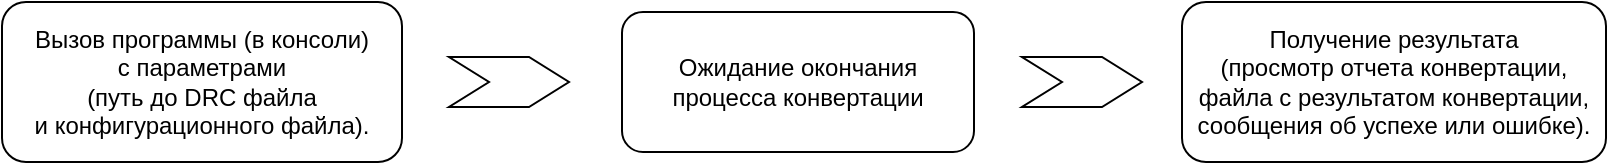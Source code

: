 <mxfile version="24.7.17">
  <diagram name="Страница — 1" id="-78a0exDvdF9DhPtFyEf">
    <mxGraphModel dx="1195" dy="670" grid="1" gridSize="10" guides="1" tooltips="1" connect="1" arrows="1" fold="1" page="1" pageScale="1" pageWidth="827" pageHeight="1169" math="0" shadow="0">
      <root>
        <mxCell id="0" />
        <mxCell id="1" parent="0" />
        <mxCell id="3xAmD_kSVC-kQM2HYZev-1" value="&lt;div&gt;Вызов программы (в консоли)&lt;/div&gt;&lt;div&gt;с параметрами&lt;/div&gt;&lt;div&gt;(путь до DRC файла&lt;/div&gt;&lt;div&gt;и&amp;nbsp;&lt;span style=&quot;background-color: initial;&quot;&gt;конфигурационного файла).&lt;/span&gt;&lt;/div&gt;" style="rounded=1;whiteSpace=wrap;html=1;" vertex="1" parent="1">
          <mxGeometry x="20" y="460" width="200" height="80" as="geometry" />
        </mxCell>
        <mxCell id="3xAmD_kSVC-kQM2HYZev-3" value="Ожидание окончания процесса конвертации" style="rounded=1;whiteSpace=wrap;html=1;" vertex="1" parent="1">
          <mxGeometry x="330" y="465" width="176" height="70" as="geometry" />
        </mxCell>
        <mxCell id="3xAmD_kSVC-kQM2HYZev-4" value="&lt;div&gt;Получение результата&lt;br&gt;(просмотр отчета конвертации,&lt;/div&gt;&lt;div&gt;файла с&amp;nbsp;&lt;span style=&quot;background-color: initial;&quot;&gt;результатом конвертации,&lt;/span&gt;&lt;/div&gt;&lt;div&gt;сообщения об успехе или ошибке).&lt;/div&gt;" style="rounded=1;whiteSpace=wrap;html=1;" vertex="1" parent="1">
          <mxGeometry x="610" y="460" width="212" height="80" as="geometry" />
        </mxCell>
        <mxCell id="3xAmD_kSVC-kQM2HYZev-5" value="" style="shape=step;perimeter=stepPerimeter;whiteSpace=wrap;html=1;fixedSize=1;direction=east;" vertex="1" parent="1">
          <mxGeometry x="243.5" y="487.5" width="60" height="25" as="geometry" />
        </mxCell>
        <mxCell id="3xAmD_kSVC-kQM2HYZev-6" value="" style="shape=step;perimeter=stepPerimeter;whiteSpace=wrap;html=1;fixedSize=1;direction=east;" vertex="1" parent="1">
          <mxGeometry x="530" y="487.5" width="60" height="25" as="geometry" />
        </mxCell>
      </root>
    </mxGraphModel>
  </diagram>
</mxfile>
